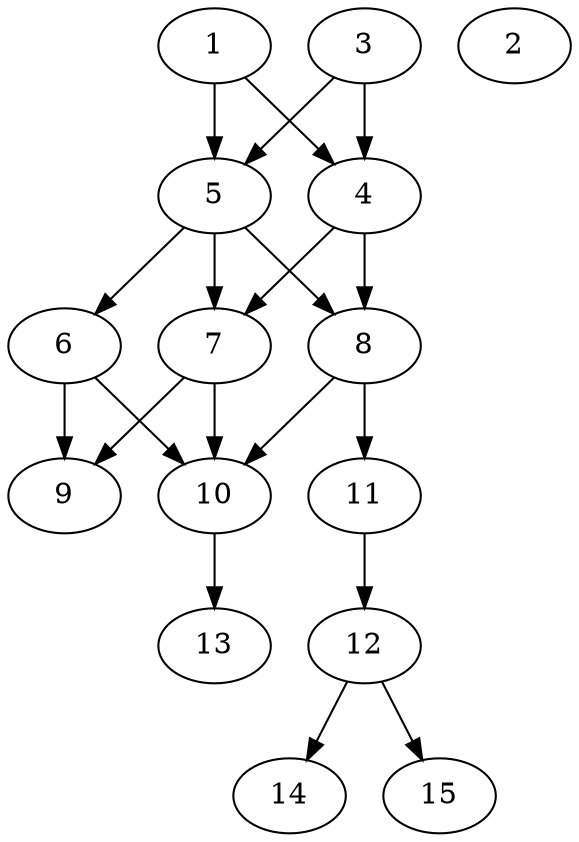 // DAG automatically generated by daggen at Thu Oct  3 13:59:26 2019
// ./daggen --dot -n 15 --ccr 0.5 --fat 0.5 --regular 0.5 --density 0.7 --mindata 5242880 --maxdata 52428800 
digraph G {
  1 [size="98183168", alpha="0.14", expect_size="49091584"] 
  1 -> 4 [size ="49091584"]
  1 -> 5 [size ="49091584"]
  2 [size="96626688", alpha="0.12", expect_size="48313344"] 
  3 [size="100511744", alpha="0.15", expect_size="50255872"] 
  3 -> 4 [size ="50255872"]
  3 -> 5 [size ="50255872"]
  4 [size="96438272", alpha="0.19", expect_size="48219136"] 
  4 -> 7 [size ="48219136"]
  4 -> 8 [size ="48219136"]
  5 [size="55248896", alpha="0.03", expect_size="27624448"] 
  5 -> 6 [size ="27624448"]
  5 -> 7 [size ="27624448"]
  5 -> 8 [size ="27624448"]
  6 [size="36952064", alpha="0.03", expect_size="18476032"] 
  6 -> 9 [size ="18476032"]
  6 -> 10 [size ="18476032"]
  7 [size="22370304", alpha="0.04", expect_size="11185152"] 
  7 -> 9 [size ="11185152"]
  7 -> 10 [size ="11185152"]
  8 [size="17090560", alpha="0.05", expect_size="8545280"] 
  8 -> 10 [size ="8545280"]
  8 -> 11 [size ="8545280"]
  9 [size="94619648", alpha="0.10", expect_size="47309824"] 
  10 [size="60614656", alpha="0.16", expect_size="30307328"] 
  10 -> 13 [size ="30307328"]
  11 [size="91314176", alpha="0.06", expect_size="45657088"] 
  11 -> 12 [size ="45657088"]
  12 [size="65312768", alpha="0.15", expect_size="32656384"] 
  12 -> 14 [size ="32656384"]
  12 -> 15 [size ="32656384"]
  13 [size="29495296", alpha="0.14", expect_size="14747648"] 
  14 [size="101931008", alpha="0.15", expect_size="50965504"] 
  15 [size="97017856", alpha="0.14", expect_size="48508928"] 
}
